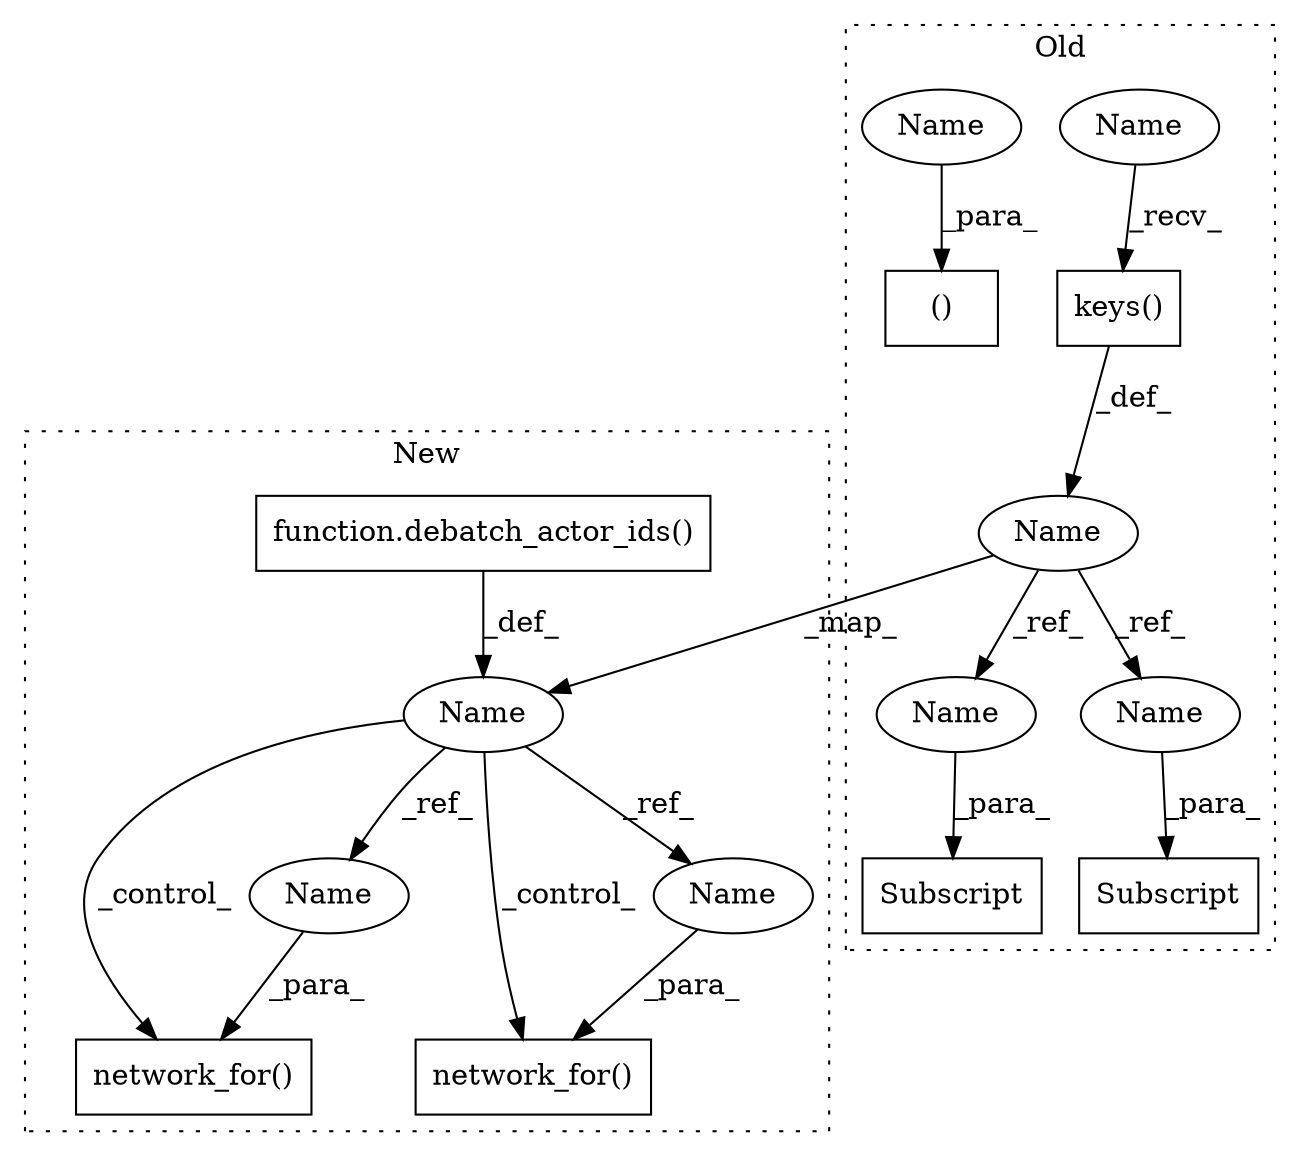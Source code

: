 digraph G {
subgraph cluster0 {
1 [label="keys()" a="75" s="5166" l="23" shape="box"];
4 [label="Name" a="87" s="5153" l="9" shape="ellipse"];
5 [label="Subscript" a="63" s="5337,0" l="31,0" shape="box"];
8 [label="()" a="54" s="4716" l="13" shape="box"];
9 [label="Subscript" a="63" s="5244,0" l="31,0" shape="box"];
10 [label="Name" a="87" s="5358" l="9" shape="ellipse"];
11 [label="Name" a="87" s="5265" l="9" shape="ellipse"];
12 [label="Name" a="87" s="5166" l="16" shape="ellipse"];
13 [label="Name" a="87" s="4700" l="16" shape="ellipse"];
label = "Old";
style="dotted";
}
subgraph cluster1 {
2 [label="network_for()" a="75" s="5785,5817" l="24,1" shape="box"];
3 [label="Name" a="87" s="5709" l="8" shape="ellipse"];
6 [label="network_for()" a="75" s="5880,5912" l="24,1" shape="box"];
7 [label="function.debatch_actor_ids()" a="75" s="5133,5160" l="18,1" shape="box"];
14 [label="Name" a="87" s="5904" l="8" shape="ellipse"];
15 [label="Name" a="87" s="5809" l="8" shape="ellipse"];
label = "New";
style="dotted";
}
1 -> 4 [label="_def_"];
3 -> 2 [label="_control_"];
3 -> 6 [label="_control_"];
3 -> 14 [label="_ref_"];
3 -> 15 [label="_ref_"];
4 -> 10 [label="_ref_"];
4 -> 3 [label="_map_"];
4 -> 11 [label="_ref_"];
7 -> 3 [label="_def_"];
10 -> 5 [label="_para_"];
11 -> 9 [label="_para_"];
12 -> 1 [label="_recv_"];
13 -> 8 [label="_para_"];
14 -> 6 [label="_para_"];
15 -> 2 [label="_para_"];
}